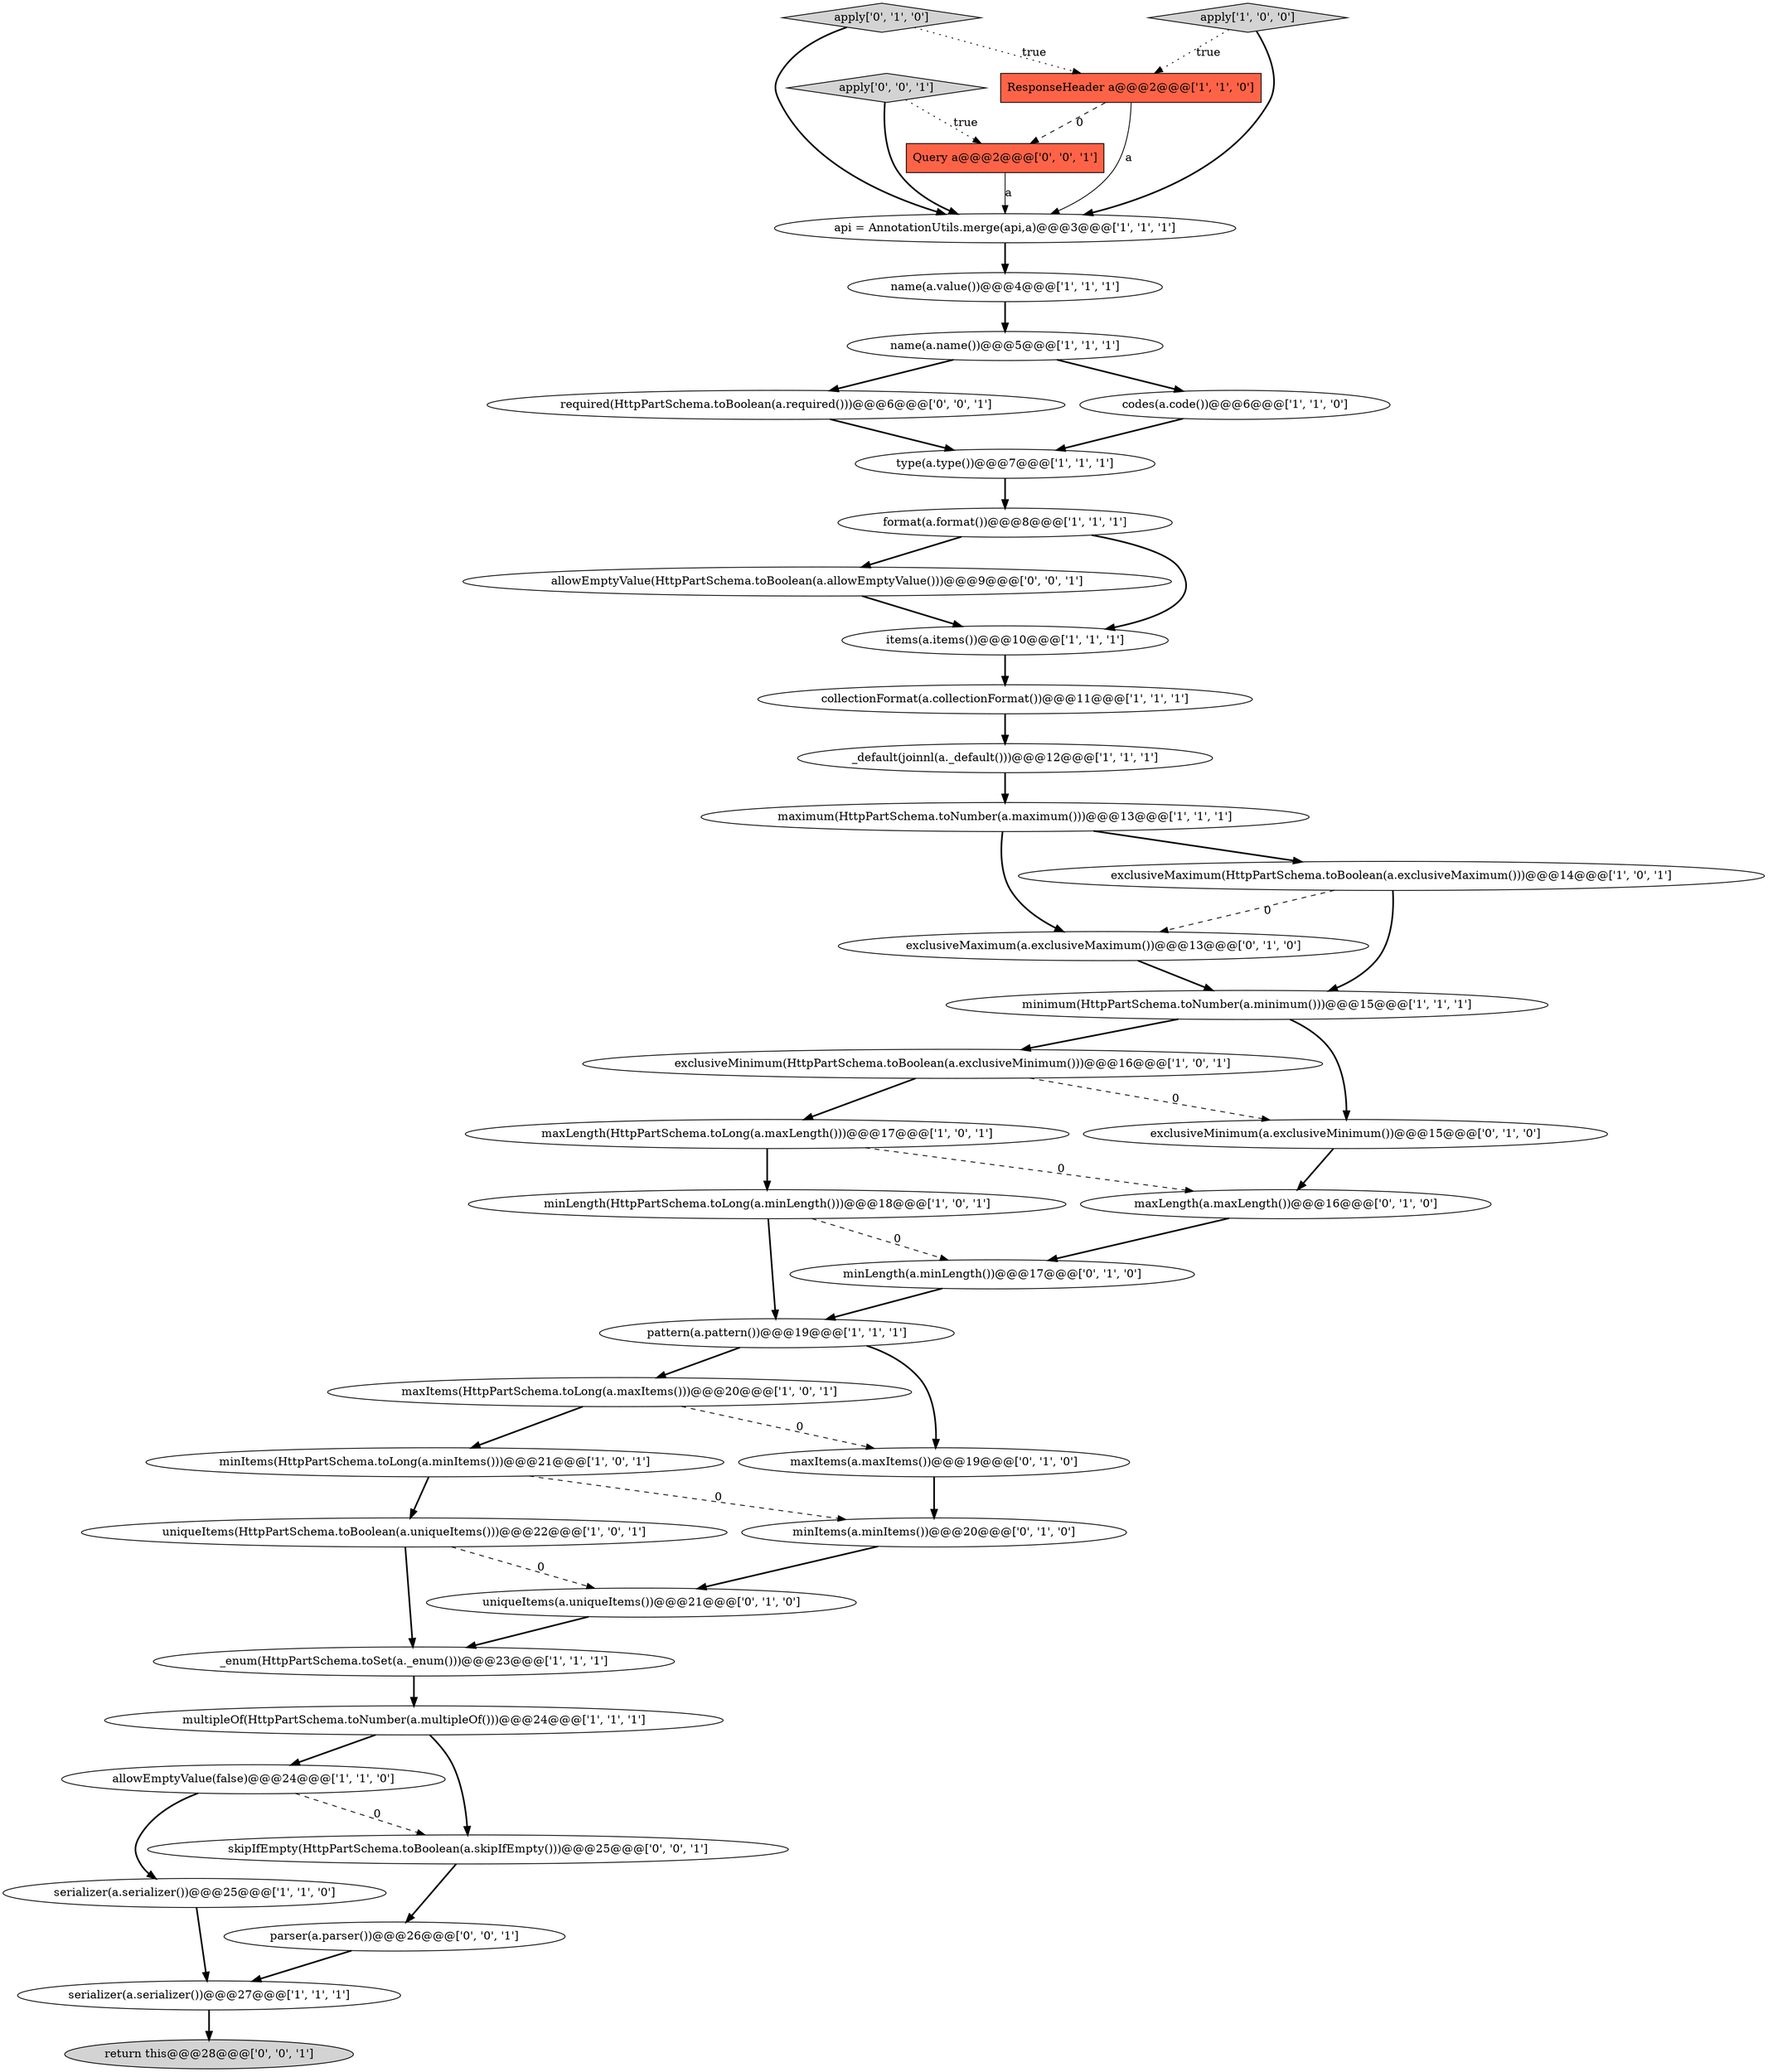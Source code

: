 digraph {
22 [style = filled, label = "collectionFormat(a.collectionFormat())@@@11@@@['1', '1', '1']", fillcolor = white, shape = ellipse image = "AAA0AAABBB1BBB"];
20 [style = filled, label = "_enum(HttpPartSchema.toSet(a._enum()))@@@23@@@['1', '1', '1']", fillcolor = white, shape = ellipse image = "AAA0AAABBB1BBB"];
8 [style = filled, label = "exclusiveMinimum(HttpPartSchema.toBoolean(a.exclusiveMinimum()))@@@16@@@['1', '0', '1']", fillcolor = white, shape = ellipse image = "AAA0AAABBB1BBB"];
9 [style = filled, label = "api = AnnotationUtils.merge(api,a)@@@3@@@['1', '1', '1']", fillcolor = white, shape = ellipse image = "AAA0AAABBB1BBB"];
11 [style = filled, label = "allowEmptyValue(false)@@@24@@@['1', '1', '0']", fillcolor = white, shape = ellipse image = "AAA0AAABBB1BBB"];
35 [style = filled, label = "allowEmptyValue(HttpPartSchema.toBoolean(a.allowEmptyValue()))@@@9@@@['0', '0', '1']", fillcolor = white, shape = ellipse image = "AAA0AAABBB3BBB"];
39 [style = filled, label = "return this@@@28@@@['0', '0', '1']", fillcolor = lightgray, shape = ellipse image = "AAA0AAABBB3BBB"];
6 [style = filled, label = "name(a.name())@@@5@@@['1', '1', '1']", fillcolor = white, shape = ellipse image = "AAA0AAABBB1BBB"];
15 [style = filled, label = "maxLength(HttpPartSchema.toLong(a.maxLength()))@@@17@@@['1', '0', '1']", fillcolor = white, shape = ellipse image = "AAA0AAABBB1BBB"];
24 [style = filled, label = "format(a.format())@@@8@@@['1', '1', '1']", fillcolor = white, shape = ellipse image = "AAA0AAABBB1BBB"];
36 [style = filled, label = "apply['0', '0', '1']", fillcolor = lightgray, shape = diamond image = "AAA0AAABBB3BBB"];
31 [style = filled, label = "exclusiveMaximum(a.exclusiveMaximum())@@@13@@@['0', '1', '0']", fillcolor = white, shape = ellipse image = "AAA1AAABBB2BBB"];
12 [style = filled, label = "name(a.value())@@@4@@@['1', '1', '1']", fillcolor = white, shape = ellipse image = "AAA0AAABBB1BBB"];
3 [style = filled, label = "minimum(HttpPartSchema.toNumber(a.minimum()))@@@15@@@['1', '1', '1']", fillcolor = white, shape = ellipse image = "AAA0AAABBB1BBB"];
37 [style = filled, label = "parser(a.parser())@@@26@@@['0', '0', '1']", fillcolor = white, shape = ellipse image = "AAA0AAABBB3BBB"];
38 [style = filled, label = "required(HttpPartSchema.toBoolean(a.required()))@@@6@@@['0', '0', '1']", fillcolor = white, shape = ellipse image = "AAA0AAABBB3BBB"];
26 [style = filled, label = "minLength(a.minLength())@@@17@@@['0', '1', '0']", fillcolor = white, shape = ellipse image = "AAA1AAABBB2BBB"];
21 [style = filled, label = "uniqueItems(HttpPartSchema.toBoolean(a.uniqueItems()))@@@22@@@['1', '0', '1']", fillcolor = white, shape = ellipse image = "AAA0AAABBB1BBB"];
13 [style = filled, label = "minItems(HttpPartSchema.toLong(a.minItems()))@@@21@@@['1', '0', '1']", fillcolor = white, shape = ellipse image = "AAA0AAABBB1BBB"];
19 [style = filled, label = "multipleOf(HttpPartSchema.toNumber(a.multipleOf()))@@@24@@@['1', '1', '1']", fillcolor = white, shape = ellipse image = "AAA0AAABBB1BBB"];
2 [style = filled, label = "items(a.items())@@@10@@@['1', '1', '1']", fillcolor = white, shape = ellipse image = "AAA0AAABBB1BBB"];
27 [style = filled, label = "maxLength(a.maxLength())@@@16@@@['0', '1', '0']", fillcolor = white, shape = ellipse image = "AAA1AAABBB2BBB"];
40 [style = filled, label = "Query a@@@2@@@['0', '0', '1']", fillcolor = tomato, shape = box image = "AAA0AAABBB3BBB"];
7 [style = filled, label = "maxItems(HttpPartSchema.toLong(a.maxItems()))@@@20@@@['1', '0', '1']", fillcolor = white, shape = ellipse image = "AAA0AAABBB1BBB"];
34 [style = filled, label = "skipIfEmpty(HttpPartSchema.toBoolean(a.skipIfEmpty()))@@@25@@@['0', '0', '1']", fillcolor = white, shape = ellipse image = "AAA0AAABBB3BBB"];
14 [style = filled, label = "pattern(a.pattern())@@@19@@@['1', '1', '1']", fillcolor = white, shape = ellipse image = "AAA0AAABBB1BBB"];
29 [style = filled, label = "apply['0', '1', '0']", fillcolor = lightgray, shape = diamond image = "AAA0AAABBB2BBB"];
16 [style = filled, label = "maximum(HttpPartSchema.toNumber(a.maximum()))@@@13@@@['1', '1', '1']", fillcolor = white, shape = ellipse image = "AAA0AAABBB1BBB"];
28 [style = filled, label = "exclusiveMinimum(a.exclusiveMinimum())@@@15@@@['0', '1', '0']", fillcolor = white, shape = ellipse image = "AAA1AAABBB2BBB"];
25 [style = filled, label = "serializer(a.serializer())@@@27@@@['1', '1', '1']", fillcolor = white, shape = ellipse image = "AAA0AAABBB1BBB"];
5 [style = filled, label = "serializer(a.serializer())@@@25@@@['1', '1', '0']", fillcolor = white, shape = ellipse image = "AAA0AAABBB1BBB"];
10 [style = filled, label = "_default(joinnl(a._default()))@@@12@@@['1', '1', '1']", fillcolor = white, shape = ellipse image = "AAA0AAABBB1BBB"];
23 [style = filled, label = "codes(a.code())@@@6@@@['1', '1', '0']", fillcolor = white, shape = ellipse image = "AAA0AAABBB1BBB"];
32 [style = filled, label = "minItems(a.minItems())@@@20@@@['0', '1', '0']", fillcolor = white, shape = ellipse image = "AAA1AAABBB2BBB"];
1 [style = filled, label = "apply['1', '0', '0']", fillcolor = lightgray, shape = diamond image = "AAA0AAABBB1BBB"];
0 [style = filled, label = "exclusiveMaximum(HttpPartSchema.toBoolean(a.exclusiveMaximum()))@@@14@@@['1', '0', '1']", fillcolor = white, shape = ellipse image = "AAA0AAABBB1BBB"];
30 [style = filled, label = "maxItems(a.maxItems())@@@19@@@['0', '1', '0']", fillcolor = white, shape = ellipse image = "AAA1AAABBB2BBB"];
33 [style = filled, label = "uniqueItems(a.uniqueItems())@@@21@@@['0', '1', '0']", fillcolor = white, shape = ellipse image = "AAA1AAABBB2BBB"];
4 [style = filled, label = "ResponseHeader a@@@2@@@['1', '1', '0']", fillcolor = tomato, shape = box image = "AAA0AAABBB1BBB"];
17 [style = filled, label = "minLength(HttpPartSchema.toLong(a.minLength()))@@@18@@@['1', '0', '1']", fillcolor = white, shape = ellipse image = "AAA0AAABBB1BBB"];
18 [style = filled, label = "type(a.type())@@@7@@@['1', '1', '1']", fillcolor = white, shape = ellipse image = "AAA0AAABBB1BBB"];
10->16 [style = bold, label=""];
29->9 [style = bold, label=""];
8->28 [style = dashed, label="0"];
14->7 [style = bold, label=""];
24->35 [style = bold, label=""];
35->2 [style = bold, label=""];
0->31 [style = dashed, label="0"];
1->9 [style = bold, label=""];
4->9 [style = solid, label="a"];
24->2 [style = bold, label=""];
38->18 [style = bold, label=""];
18->24 [style = bold, label=""];
17->26 [style = dashed, label="0"];
21->33 [style = dashed, label="0"];
6->38 [style = bold, label=""];
7->30 [style = dashed, label="0"];
16->0 [style = bold, label=""];
40->9 [style = solid, label="a"];
17->14 [style = bold, label=""];
11->34 [style = dashed, label="0"];
0->3 [style = bold, label=""];
33->20 [style = bold, label=""];
26->14 [style = bold, label=""];
19->34 [style = bold, label=""];
20->19 [style = bold, label=""];
7->13 [style = bold, label=""];
28->27 [style = bold, label=""];
25->39 [style = bold, label=""];
36->9 [style = bold, label=""];
4->40 [style = dashed, label="0"];
14->30 [style = bold, label=""];
21->20 [style = bold, label=""];
19->11 [style = bold, label=""];
5->25 [style = bold, label=""];
15->27 [style = dashed, label="0"];
30->32 [style = bold, label=""];
2->22 [style = bold, label=""];
27->26 [style = bold, label=""];
3->8 [style = bold, label=""];
11->5 [style = bold, label=""];
23->18 [style = bold, label=""];
16->31 [style = bold, label=""];
32->33 [style = bold, label=""];
13->32 [style = dashed, label="0"];
6->23 [style = bold, label=""];
3->28 [style = bold, label=""];
22->10 [style = bold, label=""];
37->25 [style = bold, label=""];
1->4 [style = dotted, label="true"];
34->37 [style = bold, label=""];
29->4 [style = dotted, label="true"];
31->3 [style = bold, label=""];
8->15 [style = bold, label=""];
36->40 [style = dotted, label="true"];
12->6 [style = bold, label=""];
9->12 [style = bold, label=""];
13->21 [style = bold, label=""];
15->17 [style = bold, label=""];
}
